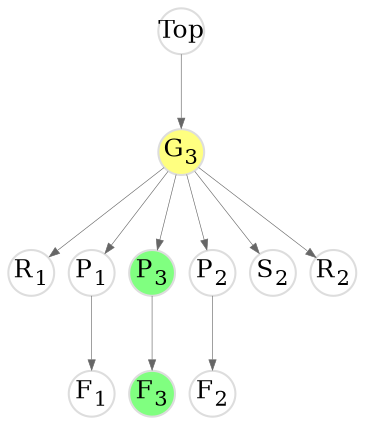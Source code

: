 digraph add {
	graph [
		rankdir="TB"
		bgcolor="white"
		color="white"
		nodesep="0.1"
		ranksep="0.5"
		// labelloc="t"
		// label=<<B><U>Add</U></B>>
	];

	node [
		fontsize="12"
		style="solid"
		width="0.3"
		height="0.3"
		fixedsize="true"
		penwidth="1.0"
		color="#DDDDDD"
	];

	edge [
		penwidth="0.3"
		color="#666666"
		arrowsize="0.5"
	];

	
	Top    [ label=<Top>                                              ];
	Gpt    [ label=<G<SUB>3</SUB>> style="filled" fillcolor="#ffff80" ];
	Res1   [ label=<R<SUB>1</SUB>>                                    ];
	Part1  [ label=<P<SUB>1</SUB>>                                    ];
	Fs1    [ label=<F<SUB>1</SUB>>                                    ];
	Part3  [ label=<P<SUB>3</SUB>> style="filled" fillcolor="#80ff80" ];
	Fs3    [ label=<F<SUB>3</SUB>> style="filled" fillcolor="#80ff80" ];
	Part2  [ label=<P<SUB>2</SUB>>                                    ];
	Fs2    [ label=<F<SUB>2</SUB>>                                    ];
	Space2 [ label=<S<SUB>2</SUB>>                                    ];
	Res2   [ label=<R<SUB>2</SUB>>                                    ];

	Top -> Gpt;
	Gpt -> Res1;
	Gpt -> Part1
	Gpt -> Part3
	Gpt -> Part2
	Gpt -> Space2
	Gpt -> Res2
	Part1 -> Fs1
	Part2 -> Fs2
	Part3 -> Fs3
}

